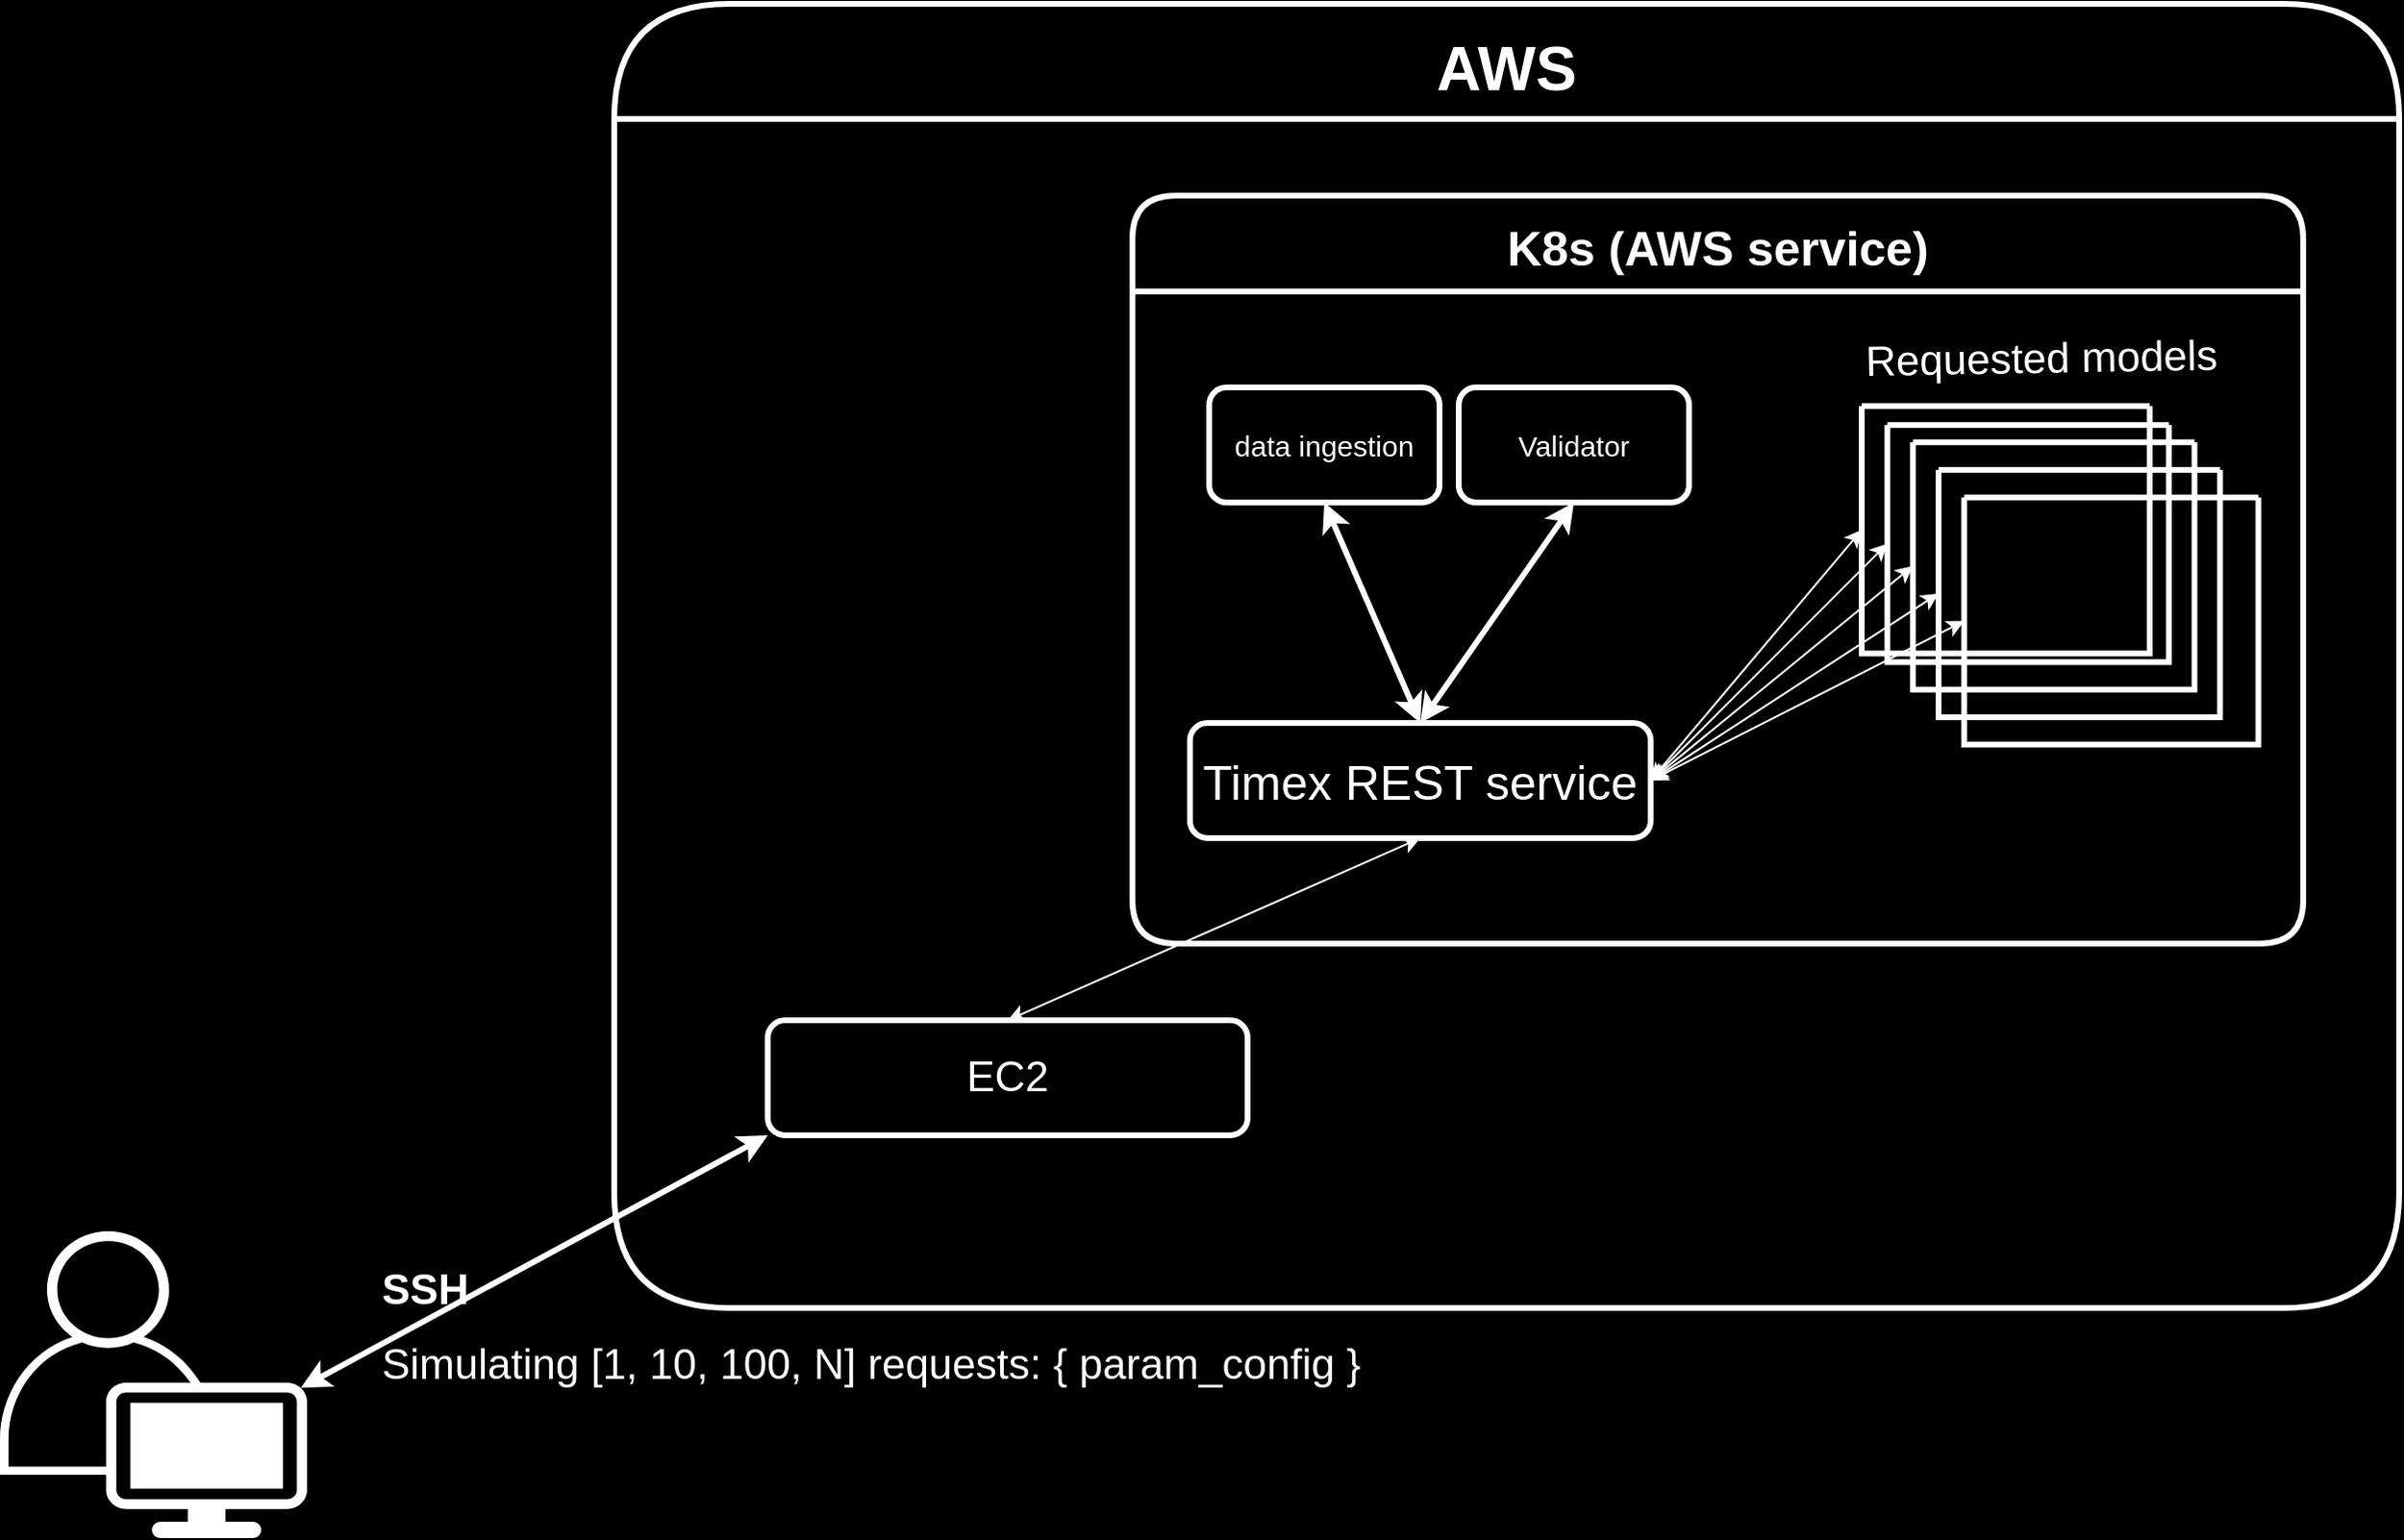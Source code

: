 <mxfile version="17.2.2" type="device"><diagram id="RLHpmic0euT3Ru8qfiY3" name="Page-1"><mxGraphModel dx="3487" dy="936" grid="1" gridSize="10" guides="1" tooltips="1" connect="1" arrows="1" fold="1" page="1" pageScale="1" pageWidth="1600" pageHeight="900" background="#000000" math="0" shadow="0"><root><mxCell id="0"/><mxCell id="1" parent="0"/><mxCell id="uU6QWoT_6Mjqoy9visxM-11" value="AWS" style="swimlane;fontSize=32;rounded=1;arcSize=50;startSize=60;fillColor=none;fontColor=#FFFFFF;strokeColor=#FFFFFF;strokeWidth=3;" vertex="1" parent="1"><mxGeometry x="-980" y="30" width="930" height="680" as="geometry"><mxRectangle x="180" y="110" width="80" height="30" as="alternateBounds"/></mxGeometry></mxCell><mxCell id="uU6QWoT_6Mjqoy9visxM-24" value="EC2" style="rounded=1;whiteSpace=wrap;html=1;fontSize=22;strokeColor=#FFFFFF;fillColor=none;fontColor=#FFFFFF;strokeWidth=3;" vertex="1" parent="uU6QWoT_6Mjqoy9visxM-11"><mxGeometry x="80" y="530" width="250" height="60" as="geometry"/></mxCell><mxCell id="uU6QWoT_6Mjqoy9visxM-25" value="K8s (AWS service)" style="swimlane;rounded=1;fontSize=25;strokeColor=#FFFFFF;fillColor=none;startSize=50;fontColor=#FFFFFF;strokeWidth=3;" vertex="1" parent="uU6QWoT_6Mjqoy9visxM-11"><mxGeometry x="270" y="100" width="610" height="390" as="geometry"/></mxCell><mxCell id="uU6QWoT_6Mjqoy9visxM-26" value="Timex REST service" style="rounded=1;whiteSpace=wrap;html=1;fontSize=25;strokeColor=#FFFFFF;fillColor=none;fontColor=#FFFFFF;strokeWidth=3;" vertex="1" parent="uU6QWoT_6Mjqoy9visxM-25"><mxGeometry x="30" y="275" width="240" height="60" as="geometry"/></mxCell><mxCell id="uU6QWoT_6Mjqoy9visxM-42" value="data ingestion" style="rounded=1;whiteSpace=wrap;html=1;labelBackgroundColor=none;fontSize=15;strokeColor=#FFFFFF;fillColor=none;fontColor=#FFFFFF;strokeWidth=3;" vertex="1" parent="uU6QWoT_6Mjqoy9visxM-25"><mxGeometry x="40" y="100" width="120" height="60" as="geometry"/></mxCell><mxCell id="uU6QWoT_6Mjqoy9visxM-44" value="" style="endArrow=classic;html=1;rounded=0;fontSize=12;entryX=0.5;entryY=1;entryDx=0;entryDy=0;exitX=0.5;exitY=0;exitDx=0;exitDy=0;endFill=1;startArrow=classic;startFill=1;fontColor=#FFFFFF;strokeColor=#FFFFFF;strokeWidth=3;" edge="1" parent="uU6QWoT_6Mjqoy9visxM-25" source="uU6QWoT_6Mjqoy9visxM-26" target="uU6QWoT_6Mjqoy9visxM-42"><mxGeometry width="50" height="50" relative="1" as="geometry"><mxPoint x="140" y="285" as="sourcePoint"/><mxPoint x="90" y="130" as="targetPoint"/></mxGeometry></mxCell><mxCell id="uU6QWoT_6Mjqoy9visxM-35" value="" style="group;fontColor=#FFFFFF;strokeWidth=3;strokeColor=none;" vertex="1" connectable="0" parent="uU6QWoT_6Mjqoy9visxM-25"><mxGeometry x="380" y="100" width="210" height="250" as="geometry"/></mxCell><mxCell id="uU6QWoT_6Mjqoy9visxM-27" value="" style="swimlane;startSize=0;rounded=1;fontSize=25;strokeColor=#FFFFFF;fillColor=none;fontColor=#FFFFFF;strokeWidth=3;" vertex="1" parent="uU6QWoT_6Mjqoy9visxM-35"><mxGeometry y="9.804" width="150" height="128.961" as="geometry"/></mxCell><mxCell id="uU6QWoT_6Mjqoy9visxM-30" value="" style="swimlane;startSize=0;rounded=1;fontSize=25;strokeColor=#FFFFFF;fillColor=none;fontColor=#FFFFFF;strokeWidth=3;" vertex="1" parent="uU6QWoT_6Mjqoy9visxM-35"><mxGeometry x="13.33" y="19.608" width="146.67" height="123.676" as="geometry"/></mxCell><mxCell id="uU6QWoT_6Mjqoy9visxM-31" value="" style="swimlane;startSize=0;rounded=1;fontSize=25;strokeColor=#FFFFFF;fillColor=none;fontColor=#FFFFFF;strokeWidth=3;" vertex="1" parent="uU6QWoT_6Mjqoy9visxM-35"><mxGeometry x="26.667" y="28.658" width="146.667" height="128.959" as="geometry"/></mxCell><mxCell id="uU6QWoT_6Mjqoy9visxM-32" value="" style="swimlane;startSize=0;rounded=1;fontSize=25;strokeColor=#FFFFFF;fillColor=none;fontColor=#FFFFFF;strokeWidth=3;" vertex="1" parent="uU6QWoT_6Mjqoy9visxM-35"><mxGeometry x="40" y="42.986" width="146.667" height="128.959" as="geometry"/></mxCell><mxCell id="uU6QWoT_6Mjqoy9visxM-33" value="" style="swimlane;startSize=0;rounded=1;fontSize=25;strokeColor=#FFFFFF;fillColor=#FFFFFF;fontColor=default;strokeWidth=3;gradientColor=none;swimlaneFillColor=none;labelBackgroundColor=default;" vertex="1" parent="uU6QWoT_6Mjqoy9visxM-35"><mxGeometry x="53.33" y="57.314" width="153.34" height="128.961" as="geometry"/></mxCell><mxCell id="uU6QWoT_6Mjqoy9visxM-36" value="" style="endArrow=classic;html=1;rounded=0;fontSize=12;entryX=0;entryY=0.5;entryDx=0;entryDy=0;exitX=1;exitY=0.5;exitDx=0;exitDy=0;endFill=1;startArrow=classic;startFill=1;fontColor=#FFFFFF;strokeColor=#FFFFFF;" edge="1" parent="uU6QWoT_6Mjqoy9visxM-25" source="uU6QWoT_6Mjqoy9visxM-26" target="uU6QWoT_6Mjqoy9visxM-27"><mxGeometry width="50" height="50" relative="1" as="geometry"><mxPoint x="245" y="240" as="sourcePoint"/><mxPoint x="295" y="190" as="targetPoint"/></mxGeometry></mxCell><mxCell id="uU6QWoT_6Mjqoy9visxM-37" value="" style="endArrow=classic;html=1;rounded=0;fontSize=12;entryX=0;entryY=0.5;entryDx=0;entryDy=0;exitX=1;exitY=0.5;exitDx=0;exitDy=0;fontColor=#FFFFFF;strokeColor=#FFFFFF;" edge="1" parent="uU6QWoT_6Mjqoy9visxM-25" source="uU6QWoT_6Mjqoy9visxM-26" target="uU6QWoT_6Mjqoy9visxM-30"><mxGeometry width="50" height="50" relative="1" as="geometry"><mxPoint x="270" y="315" as="sourcePoint"/><mxPoint x="380" y="135.769" as="targetPoint"/></mxGeometry></mxCell><mxCell id="uU6QWoT_6Mjqoy9visxM-38" value="" style="endArrow=classic;html=1;rounded=0;fontSize=12;entryX=0;entryY=0.5;entryDx=0;entryDy=0;exitX=1;exitY=0.5;exitDx=0;exitDy=0;startArrow=classic;startFill=1;fontColor=#FFFFFF;strokeColor=#FFFFFF;" edge="1" parent="uU6QWoT_6Mjqoy9visxM-25" source="uU6QWoT_6Mjqoy9visxM-26" target="uU6QWoT_6Mjqoy9visxM-31"><mxGeometry width="50" height="50" relative="1" as="geometry"><mxPoint x="270" y="315" as="sourcePoint"/><mxPoint x="392.307" y="162.749" as="targetPoint"/></mxGeometry></mxCell><mxCell id="uU6QWoT_6Mjqoy9visxM-39" value="" style="endArrow=classic;html=1;rounded=0;fontSize=12;entryX=0;entryY=0.5;entryDx=0;entryDy=0;exitX=1;exitY=0.5;exitDx=0;exitDy=0;startArrow=classic;startFill=1;fontColor=#FFFFFF;strokeColor=#FFFFFF;" edge="1" parent="uU6QWoT_6Mjqoy9visxM-25" source="uU6QWoT_6Mjqoy9visxM-26" target="uU6QWoT_6Mjqoy9visxM-32"><mxGeometry width="50" height="50" relative="1" as="geometry"><mxPoint x="270" y="315" as="sourcePoint"/><mxPoint x="405.933" y="176.312" as="targetPoint"/></mxGeometry></mxCell><mxCell id="uU6QWoT_6Mjqoy9visxM-40" value="" style="endArrow=classic;html=1;rounded=0;fontSize=12;entryX=0;entryY=0.5;entryDx=0;entryDy=0;exitX=1;exitY=0.5;exitDx=0;exitDy=0;startArrow=classic;startFill=1;fontColor=#FFFFFF;strokeColor=#FFFFFF;" edge="1" parent="uU6QWoT_6Mjqoy9visxM-25" source="uU6QWoT_6Mjqoy9visxM-26" target="uU6QWoT_6Mjqoy9visxM-33"><mxGeometry width="50" height="50" relative="1" as="geometry"><mxPoint x="260" y="300" as="sourcePoint"/><mxPoint x="420" y="179.615" as="targetPoint"/></mxGeometry></mxCell><mxCell id="uU6QWoT_6Mjqoy9visxM-62" value="Validator" style="rounded=1;whiteSpace=wrap;html=1;labelBackgroundColor=none;fontSize=15;strokeColor=#FFFFFF;fillColor=none;fontColor=#FFFFFF;strokeWidth=3;" vertex="1" parent="uU6QWoT_6Mjqoy9visxM-25"><mxGeometry x="170" y="100" width="120" height="60" as="geometry"/></mxCell><mxCell id="uU6QWoT_6Mjqoy9visxM-63" value="" style="endArrow=classic;html=1;rounded=0;fontSize=12;entryX=0.5;entryY=1;entryDx=0;entryDy=0;exitX=0.5;exitY=0;exitDx=0;exitDy=0;endFill=1;startArrow=classic;startFill=1;fontColor=#FFFFFF;strokeColor=#FFFFFF;strokeWidth=3;" edge="1" parent="uU6QWoT_6Mjqoy9visxM-25" source="uU6QWoT_6Mjqoy9visxM-26" target="uU6QWoT_6Mjqoy9visxM-62"><mxGeometry width="50" height="50" relative="1" as="geometry"><mxPoint x="160" y="285" as="sourcePoint"/><mxPoint x="110" y="170" as="targetPoint"/></mxGeometry></mxCell><mxCell id="uU6QWoT_6Mjqoy9visxM-64" value="&lt;font style=&quot;font-size: 22px&quot;&gt;Requested models&lt;/font&gt;" style="text;html=1;strokeColor=none;fillColor=none;align=left;verticalAlign=middle;whiteSpace=wrap;rounded=0;labelBackgroundColor=none;fontSize=22;fontColor=#FFFFFF;rotation=-1;" vertex="1" parent="uU6QWoT_6Mjqoy9visxM-25"><mxGeometry x="380" y="70" width="200.01" height="30" as="geometry"/></mxCell><mxCell id="uU6QWoT_6Mjqoy9visxM-47" value="" style="endArrow=classic;startArrow=classic;html=1;rounded=0;fontSize=32;exitX=0.5;exitY=0;exitDx=0;exitDy=0;entryX=0.5;entryY=1;entryDx=0;entryDy=0;fontColor=#FFFFFF;strokeColor=#FFFFFF;" edge="1" parent="uU6QWoT_6Mjqoy9visxM-11" source="uU6QWoT_6Mjqoy9visxM-24" target="uU6QWoT_6Mjqoy9visxM-26"><mxGeometry width="50" height="50" relative="1" as="geometry"><mxPoint x="30" y="280" as="sourcePoint"/><mxPoint x="80" y="230" as="targetPoint"/></mxGeometry></mxCell><mxCell id="uU6QWoT_6Mjqoy9visxM-50" value="" style="points=[[0.35,0,0],[0.98,0.51,0],[1,0.71,0],[0.67,1,0],[0,0.795,0],[0,0.65,0]];verticalLabelPosition=bottom;sketch=0;html=1;verticalAlign=top;aspect=fixed;align=center;pointerEvents=1;shape=mxgraph.cisco19.user;fillColor=#FFFFFF;strokeColor=none;rounded=1;labelBackgroundColor=#FFFFFF;fontSize=32;fontColor=#FFFFFF;" vertex="1" parent="1"><mxGeometry x="-1300" y="670" width="160" height="160" as="geometry"/></mxCell><mxCell id="uU6QWoT_6Mjqoy9visxM-51" value="" style="endArrow=classic;startArrow=classic;html=1;rounded=0;fontSize=32;exitX=0.98;exitY=0.51;exitDx=0;exitDy=0;exitPerimeter=0;entryX=0;entryY=1;entryDx=0;entryDy=0;fontColor=#FFFFFF;strokeColor=#FFFFFF;strokeWidth=3;" edge="1" parent="1" source="uU6QWoT_6Mjqoy9visxM-50" target="uU6QWoT_6Mjqoy9visxM-24"><mxGeometry width="50" height="50" relative="1" as="geometry"><mxPoint x="-1020" y="580" as="sourcePoint"/><mxPoint x="-970" y="530" as="targetPoint"/></mxGeometry></mxCell><mxCell id="uU6QWoT_6Mjqoy9visxM-52" value="&lt;b style=&quot;font-size: 22px&quot;&gt;SSH&lt;br&gt;&lt;/b&gt;&lt;span style=&quot;font-size: 22px&quot;&gt;Simulating [1, 10, 100, N] requests:&amp;nbsp;&lt;/span&gt;&lt;span style=&quot;font-size: 22px&quot;&gt;{ param_config }&lt;/span&gt;&lt;b style=&quot;font-size: 22px&quot;&gt;&lt;br&gt;&lt;/b&gt;" style="edgeLabel;html=1;align=left;verticalAlign=middle;resizable=0;points=[];fontSize=32;labelBackgroundColor=none;fontColor=#FFFFFF;" vertex="1" connectable="0" parent="uU6QWoT_6Mjqoy9visxM-51"><mxGeometry x="-0.336" y="9" relative="1" as="geometry"><mxPoint x="-36" y="16" as="offset"/></mxGeometry></mxCell></root></mxGraphModel></diagram></mxfile>